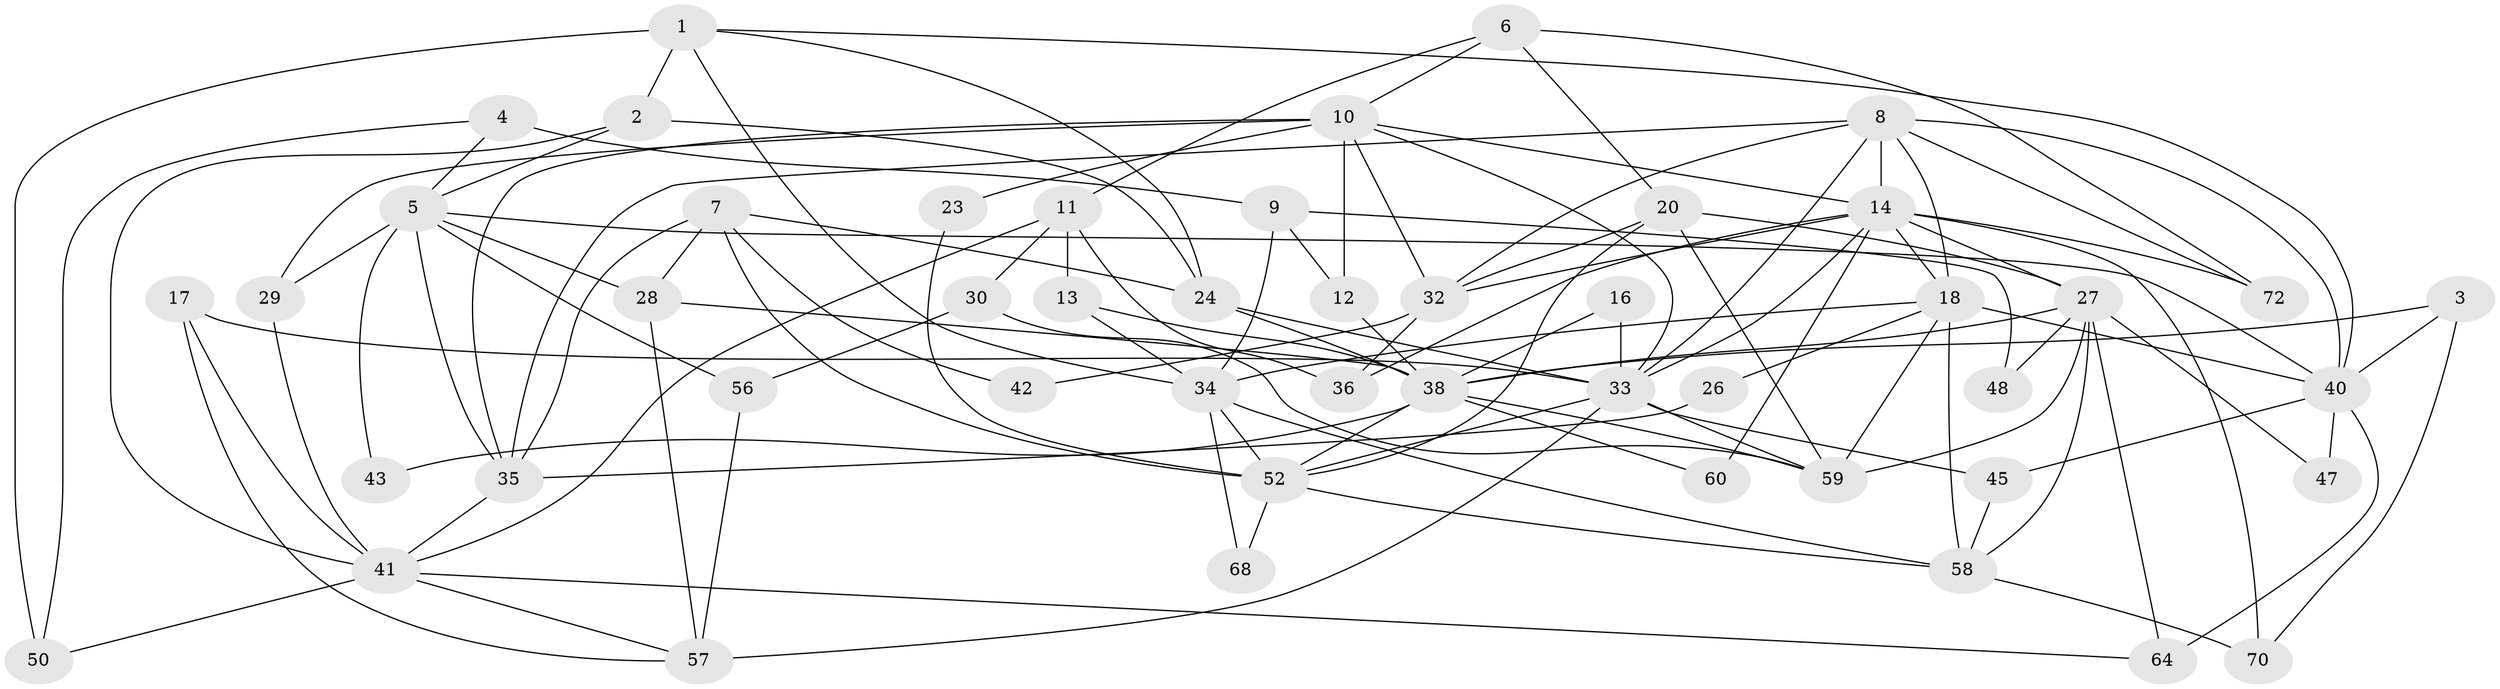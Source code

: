 // original degree distribution, {5: 0.2054794520547945, 4: 0.2191780821917808, 3: 0.2191780821917808, 6: 0.0958904109589041, 2: 0.1917808219178082, 7: 0.0684931506849315}
// Generated by graph-tools (version 1.1) at 2025/11/02/27/25 16:11:19]
// undirected, 49 vertices, 115 edges
graph export_dot {
graph [start="1"]
  node [color=gray90,style=filled];
  1 [super="+21"];
  2;
  3;
  4 [super="+22"];
  5 [super="+54"];
  6;
  7 [super="+25"];
  8 [super="+31"];
  9;
  10 [super="+49"];
  11 [super="+15"];
  12 [super="+55"];
  13;
  14 [super="+37"];
  16;
  17;
  18 [super="+19"];
  20 [super="+73"];
  23;
  24 [super="+53"];
  26;
  27 [super="+62"];
  28 [super="+39"];
  29;
  30;
  32 [super="+69"];
  33 [super="+51"];
  34 [super="+65"];
  35 [super="+71"];
  36;
  38 [super="+61"];
  40 [super="+46"];
  41 [super="+44"];
  42;
  43;
  45;
  47;
  48;
  50;
  52 [super="+67"];
  56;
  57 [super="+66"];
  58;
  59 [super="+63"];
  60;
  64;
  68;
  70;
  72;
  1 -- 50 [weight=2];
  1 -- 2;
  1 -- 34;
  1 -- 40;
  1 -- 24;
  2 -- 5;
  2 -- 41;
  2 -- 24;
  3 -- 40;
  3 -- 38;
  3 -- 70;
  4 -- 50;
  4 -- 9 [weight=2];
  4 -- 5;
  5 -- 56;
  5 -- 28;
  5 -- 43;
  5 -- 40;
  5 -- 29;
  5 -- 35;
  6 -- 72;
  6 -- 20;
  6 -- 10;
  6 -- 11;
  7 -- 35;
  7 -- 52 [weight=2];
  7 -- 24 [weight=2];
  7 -- 42;
  7 -- 28;
  8 -- 33;
  8 -- 35;
  8 -- 40;
  8 -- 72;
  8 -- 14;
  8 -- 18;
  8 -- 32;
  9 -- 12;
  9 -- 48;
  9 -- 34;
  10 -- 12 [weight=2];
  10 -- 33;
  10 -- 35;
  10 -- 23;
  10 -- 29;
  10 -- 14;
  10 -- 32;
  11 -- 13;
  11 -- 36;
  11 -- 41;
  11 -- 30;
  12 -- 38;
  13 -- 34;
  13 -- 38;
  14 -- 36;
  14 -- 70;
  14 -- 18;
  14 -- 72;
  14 -- 60;
  14 -- 27;
  14 -- 33;
  14 -- 32;
  16 -- 33;
  16 -- 38;
  17 -- 33;
  17 -- 57;
  17 -- 41;
  18 -- 58;
  18 -- 34;
  18 -- 26;
  18 -- 40;
  18 -- 59 [weight=2];
  20 -- 27;
  20 -- 32;
  20 -- 59;
  20 -- 52;
  23 -- 52;
  24 -- 33;
  24 -- 38;
  26 -- 35;
  27 -- 64;
  27 -- 48;
  27 -- 59;
  27 -- 38;
  27 -- 58;
  27 -- 47;
  28 -- 38;
  28 -- 57;
  29 -- 41;
  30 -- 56;
  30 -- 59;
  32 -- 36;
  32 -- 42;
  33 -- 59;
  33 -- 52;
  33 -- 57 [weight=2];
  33 -- 45;
  34 -- 68;
  34 -- 52;
  34 -- 58;
  35 -- 41;
  38 -- 59;
  38 -- 52;
  38 -- 43;
  38 -- 60;
  40 -- 64;
  40 -- 45;
  40 -- 47;
  41 -- 64;
  41 -- 57;
  41 -- 50;
  45 -- 58;
  52 -- 58;
  52 -- 68;
  56 -- 57;
  58 -- 70;
}
